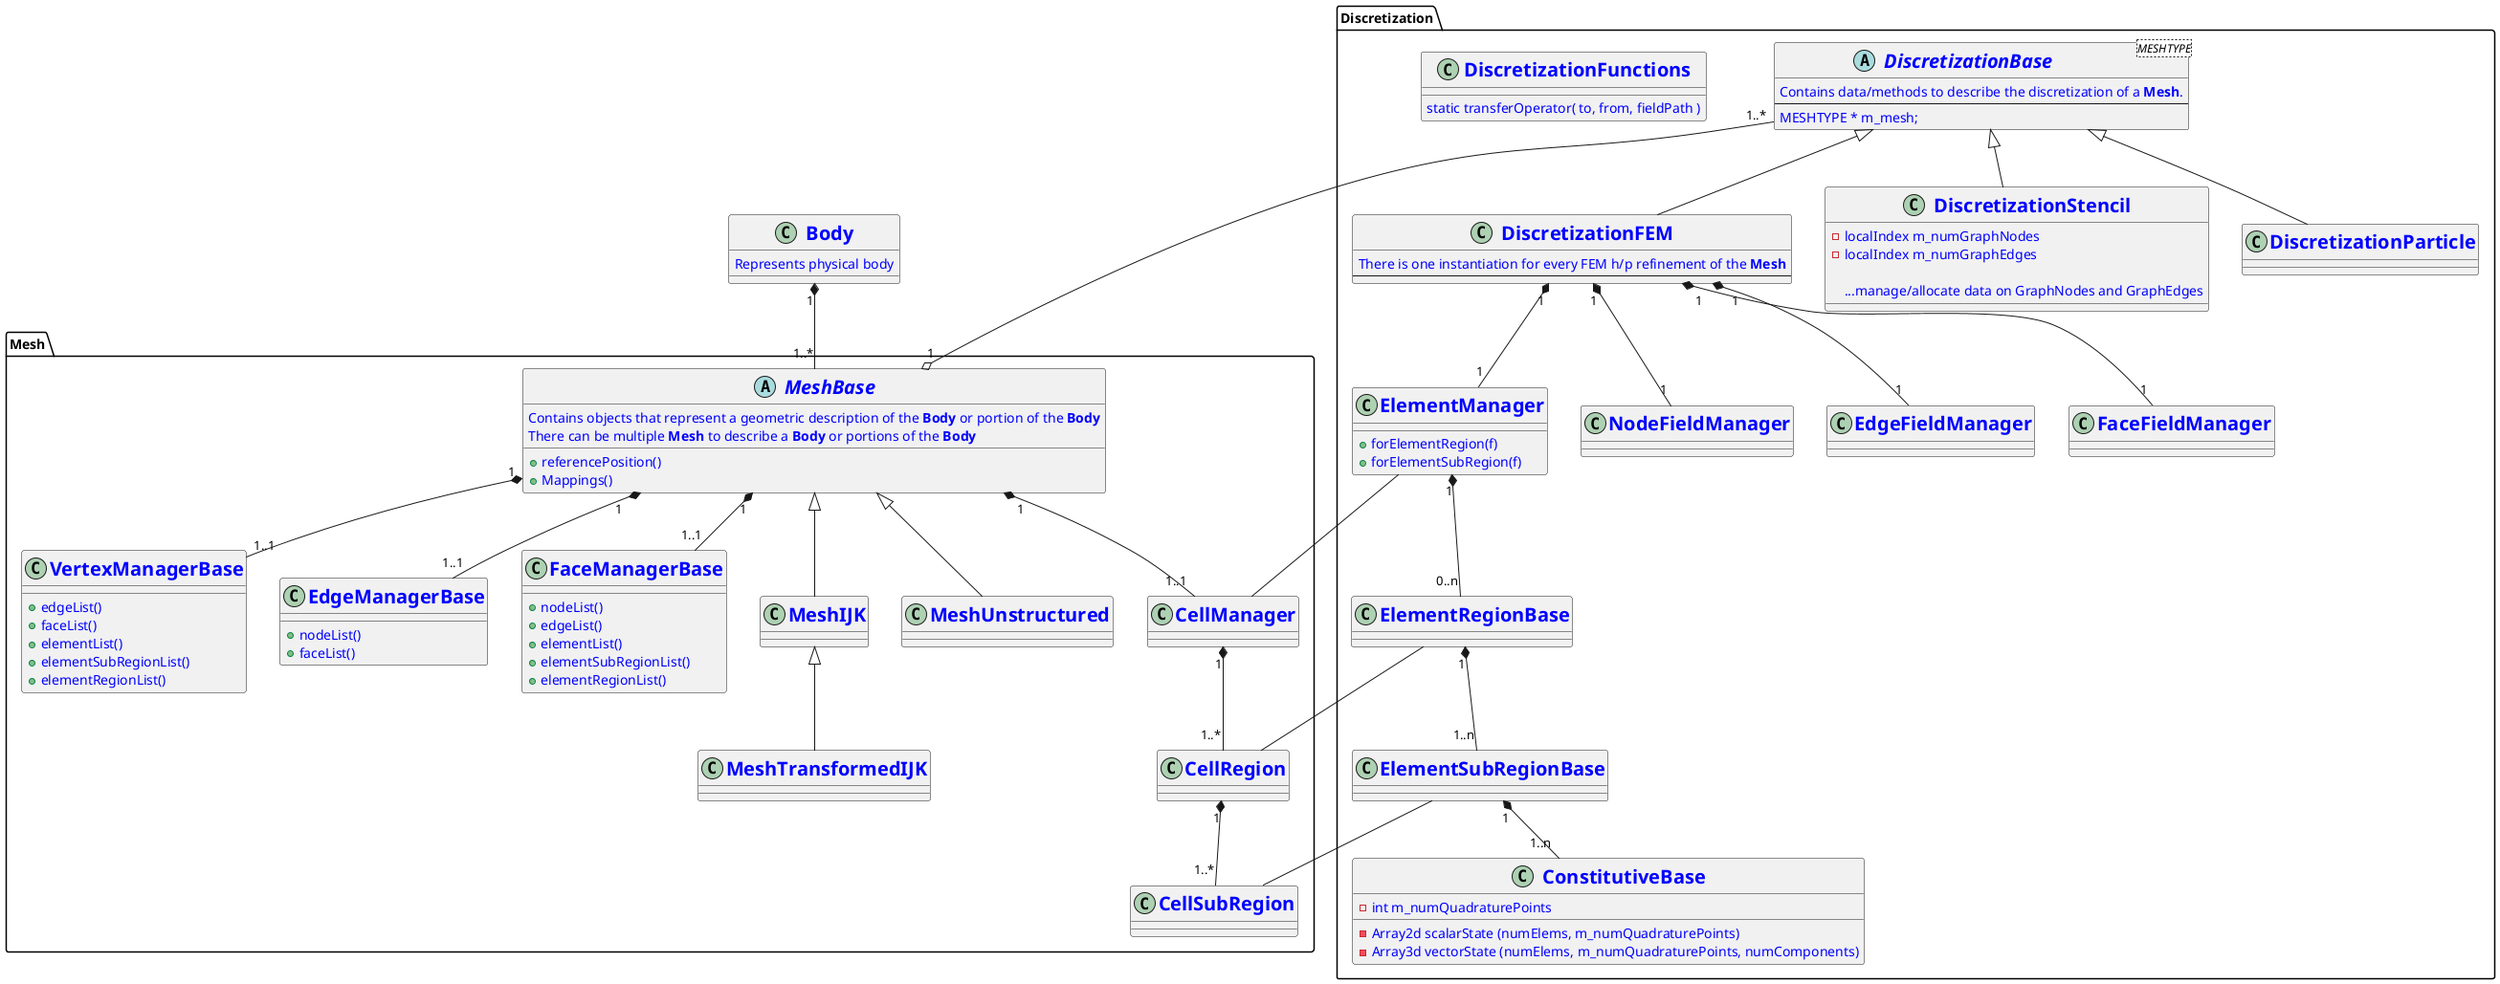 @startuml
<style>
classDiagram {
  class {
      ' attributes and methods
      FontColor blue
      ' class name
      header {
        FontSize 20
        FontStyle bold
      }
  }
}
</style>

set separator ::


Class Body {
Represents physical body
}


abstract class Mesh::MeshBase {
Contains objects that represent a geometric description of the **Body** or portion of the **Body**
There can be multiple **Mesh** to describe a **Body** or portions of the **Body**
+referencePosition()
+Mappings()
}


abstract Class Discretization::DiscretizationBase<MESHTYPE> {
Contains data/methods to describe the discretization of a **Mesh**.
--
MESHTYPE * m_mesh;
}

Class Discretization::DiscretizationFEM {
There is one instantiation for every FEM h/p refinement of the **Mesh**
--
}


class Discretization::DiscretizationStencil {
    -localIndex m_numGraphNodes
    -localIndex m_numGraphEdges

    ...manage/allocate data on GraphNodes and GraphEdges
}

class Discretization::DiscretizationParticle {
}

class Discretization::DiscretizationFunctions {

static transferOperator( to, from, fieldPath )
}

class Mesh::VertexManagerBase {
    +edgeList()
    +faceList()
    +elementList()
    +elementSubRegionList()
    +elementRegionList()
}

class Mesh::EdgeManagerBase {
    +nodeList()
    +faceList()
}

class Mesh::FaceManagerBase {
    +nodeList()
    +edgeList()
    +elementList()
    +elementSubRegionList()
    +elementRegionList()
}

class Discretization::ElementManager {
    +forElementRegion(f)
    +forElementSubRegion(f)
}

class Discretization::ConstitutiveBase {
    - int m_numQuadraturePoints
    - Array2d scalarState (numElems, m_numQuadraturePoints) 
    - Array3d vectorState (numElems, m_numQuadraturePoints, numComponents) 
}


Body "1" *-- "1..*" Mesh::MeshBase

Mesh::MeshBase <|-- Mesh::MeshIJK
Mesh::MeshIJK <|-- Mesh::MeshTransformedIJK
Mesh::MeshBase <|-- Mesh::MeshUnstructured

Mesh::MeshBase "1" *-- "1..1" Mesh::VertexManagerBase
Mesh::MeshBase "1" *-- "1..1" Mesh::EdgeManagerBase
Mesh::MeshBase "1" *-- "1..1" Mesh::FaceManagerBase
Mesh::MeshBase "1" *-- "1..1" Mesh::CellManager

Mesh::CellManager "1" *-- "1..*" Mesh::CellRegion
Mesh::CellRegion "1" *-- "1..*" Mesh::CellSubRegion


Mesh::MeshBase "1" o-- "1..*" Discretization::DiscretizationBase 

Discretization::DiscretizationBase <|-- Discretization::DiscretizationFEM
Discretization::DiscretizationBase <|-- Discretization::DiscretizationParticle
Discretization::DiscretizationBase <|-- Discretization::DiscretizationStencil


Discretization::DiscretizationFEM "1" *-- "1" Discretization::NodeFieldManager
Discretization::DiscretizationFEM "1" *-- "1" Discretization::EdgeFieldManager
Discretization::DiscretizationFEM "1" *-- "1" Discretization::FaceFieldManager
Discretization::DiscretizationFEM "1" *-- "1" Discretization::ElementManager


Discretization::ElementManager "1" *-- "0..n" Discretization::ElementRegionBase

/'
Discretization::ElementRegionBase <|-- Discretization::WellElementRegion
Discretization::ElementRegionBase <|-- Discretization::FaceElementRegion
Discretization::ElementRegionBase <|-- Discretization::CellElementRegion
'/
Discretization::ElementRegionBase "1" *-- "1..n" Discretization::ElementSubRegionBase

/'
Discretization::ElementSubElementRegionBase <|-- Discretization::WellElementSubRegion
Discretization::ElementSubElementRegionBase <|-- Discretization::FaceElementSubRegion
Discretization::ElementSubElementRegionBase <|-- Discretization::CellElementSubRegion
'/

Discretization::ElementSubRegionBase "1" *-- "1..n" Discretization::ConstitutiveBase

Discretization::ElementManager -- Mesh::CellManager
Discretization::ElementRegionBase -- Mesh::CellRegion
Discretization::ElementSubRegionBase -- Mesh::CellSubRegion

@enduml